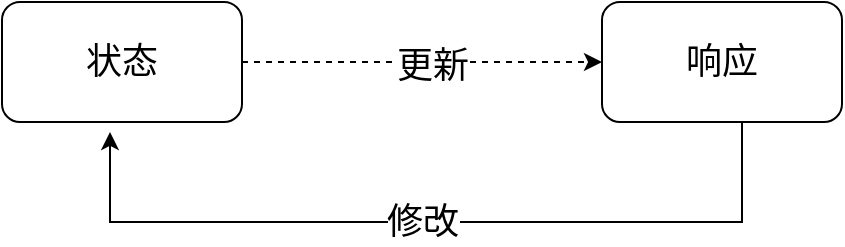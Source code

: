 <mxfile version="12.1.7" type="github" pages="2">
  <diagram id="aMfh76vUlQ8AYSwZjabr" name="第 1 页">
    <mxGraphModel dx="1356" dy="757" grid="1" gridSize="10" guides="1" tooltips="1" connect="1" arrows="1" fold="1" page="1" pageScale="1" pageWidth="827" pageHeight="1169" math="0" shadow="0">
      <root>
        <mxCell id="0"/>
        <mxCell id="1" parent="0"/>
        <mxCell id="2MqLXOBYYgQCPvopz6Hl-5" style="edgeStyle=orthogonalEdgeStyle;rounded=0;orthogonalLoop=1;jettySize=auto;html=1;exitX=1;exitY=0.5;exitDx=0;exitDy=0;fontFamily=Lucida Console;fontSize=18;dashed=1;" parent="1" source="2MqLXOBYYgQCPvopz6Hl-2" target="2MqLXOBYYgQCPvopz6Hl-3" edge="1">
          <mxGeometry relative="1" as="geometry"/>
        </mxCell>
        <mxCell id="DBXxpNOoT8oSwIAlbKH6-3" value="更新" style="text;html=1;resizable=0;points=[];align=center;verticalAlign=middle;labelBackgroundColor=#ffffff;fontSize=18;fontFamily=Helvetica;" vertex="1" connectable="0" parent="2MqLXOBYYgQCPvopz6Hl-5">
          <mxGeometry x="0.056" y="-2" relative="1" as="geometry">
            <mxPoint as="offset"/>
          </mxGeometry>
        </mxCell>
        <mxCell id="2MqLXOBYYgQCPvopz6Hl-2" value="状态" style="rounded=1;whiteSpace=wrap;html=1;fontFamily=Lucida Console;fontSize=18;" parent="1" vertex="1">
          <mxGeometry x="160" y="220" width="120" height="60" as="geometry"/>
        </mxCell>
        <mxCell id="2MqLXOBYYgQCPvopz6Hl-6" style="edgeStyle=orthogonalEdgeStyle;rounded=0;orthogonalLoop=1;jettySize=auto;html=1;entryX=0.45;entryY=1.083;entryDx=0;entryDy=0;entryPerimeter=0;fontFamily=Lucida Console;fontSize=18;" parent="1" source="2MqLXOBYYgQCPvopz6Hl-3" target="2MqLXOBYYgQCPvopz6Hl-2" edge="1">
          <mxGeometry relative="1" as="geometry">
            <Array as="points">
              <mxPoint x="530" y="330"/>
              <mxPoint x="214" y="330"/>
            </Array>
          </mxGeometry>
        </mxCell>
        <mxCell id="2MqLXOBYYgQCPvopz6Hl-7" value="修改" style="text;html=1;resizable=0;points=[];align=center;verticalAlign=middle;labelBackgroundColor=#ffffff;fontSize=18;fontFamily=Lucida Console;" parent="2MqLXOBYYgQCPvopz6Hl-6" vertex="1" connectable="0">
          <mxGeometry x="-0.124" y="2" relative="1" as="geometry">
            <mxPoint x="-30" y="-2" as="offset"/>
          </mxGeometry>
        </mxCell>
        <mxCell id="2MqLXOBYYgQCPvopz6Hl-3" value="响应" style="rounded=1;whiteSpace=wrap;html=1;fontFamily=Lucida Console;fontSize=18;" parent="1" vertex="1">
          <mxGeometry x="460" y="220" width="120" height="60" as="geometry"/>
        </mxCell>
      </root>
    </mxGraphModel>
  </diagram>
  <diagram id="l3YEtgcHDnae8yAg_Tgy" name="complex">
    <mxGraphModel dx="1356" dy="757" grid="1" gridSize="10" guides="1" tooltips="1" connect="1" arrows="1" fold="1" page="1" pageScale="1" pageWidth="1654" pageHeight="2336" math="0" shadow="0">
      <root>
        <mxCell id="LUoadSvIQ4rj653Hsvp3-0"/>
        <mxCell id="LUoadSvIQ4rj653Hsvp3-1" parent="LUoadSvIQ4rj653Hsvp3-0"/>
        <mxCell id="LUoadSvIQ4rj653Hsvp3-5" style="edgeStyle=orthogonalEdgeStyle;rounded=0;orthogonalLoop=1;jettySize=auto;html=1;exitX=1;exitY=0.5;exitDx=0;exitDy=0;fontSize=18;dashed=1;fillColor=#ffe6cc;strokeColor=#d79b00;" edge="1" parent="LUoadSvIQ4rj653Hsvp3-1" source="LUoadSvIQ4rj653Hsvp3-2" target="LUoadSvIQ4rj653Hsvp3-3">
          <mxGeometry relative="1" as="geometry"/>
        </mxCell>
        <mxCell id="LUoadSvIQ4rj653Hsvp3-6" style="edgeStyle=orthogonalEdgeStyle;rounded=0;orthogonalLoop=1;jettySize=auto;html=1;exitX=1;exitY=0.5;exitDx=0;exitDy=0;entryX=0;entryY=0.5;entryDx=0;entryDy=0;fontSize=18;dashed=1;fillColor=#ffe6cc;strokeColor=#d79b00;" edge="1" parent="LUoadSvIQ4rj653Hsvp3-1" source="LUoadSvIQ4rj653Hsvp3-2" target="LUoadSvIQ4rj653Hsvp3-4">
          <mxGeometry relative="1" as="geometry"/>
        </mxCell>
        <mxCell id="LUoadSvIQ4rj653Hsvp3-11" value="Update" style="text;html=1;resizable=0;points=[];align=center;verticalAlign=middle;labelBackgroundColor=#ffffff;fontSize=18;" vertex="1" connectable="0" parent="LUoadSvIQ4rj653Hsvp3-6">
          <mxGeometry x="-0.752" y="-2" relative="1" as="geometry">
            <mxPoint x="3" y="-2" as="offset"/>
          </mxGeometry>
        </mxCell>
        <mxCell id="LUoadSvIQ4rj653Hsvp3-12" value="Triggle" style="text;html=1;resizable=0;points=[];align=center;verticalAlign=middle;labelBackgroundColor=#ffffff;fontSize=18;" vertex="1" connectable="0" parent="LUoadSvIQ4rj653Hsvp3-6">
          <mxGeometry x="0.026" y="-1" relative="1" as="geometry">
            <mxPoint as="offset"/>
          </mxGeometry>
        </mxCell>
        <mxCell id="LUoadSvIQ4rj653Hsvp3-2" value="State" style="rounded=1;whiteSpace=wrap;html=1;fontSize=18;fillColor=#dae8fc;strokeColor=#6c8ebf;" vertex="1" parent="LUoadSvIQ4rj653Hsvp3-1">
          <mxGeometry x="280" y="275" width="120" height="60" as="geometry"/>
        </mxCell>
        <mxCell id="LUoadSvIQ4rj653Hsvp3-9" style="edgeStyle=orthogonalEdgeStyle;rounded=0;orthogonalLoop=1;jettySize=auto;html=1;exitX=0.5;exitY=1;exitDx=0;exitDy=0;entryX=1;entryY=0.5;entryDx=0;entryDy=0;fontSize=18;fillColor=#ffe6cc;strokeColor=#d79b00;" edge="1" parent="LUoadSvIQ4rj653Hsvp3-1" source="LUoadSvIQ4rj653Hsvp3-3" target="LUoadSvIQ4rj653Hsvp3-7">
          <mxGeometry relative="1" as="geometry"/>
        </mxCell>
        <mxCell id="LUoadSvIQ4rj653Hsvp3-15" value="Events&lt;br&gt;e.g. click button" style="text;html=1;resizable=0;points=[];align=center;verticalAlign=middle;labelBackgroundColor=#ffffff;fontSize=18;" vertex="1" connectable="0" parent="LUoadSvIQ4rj653Hsvp3-9">
          <mxGeometry x="-0.551" y="-1" relative="1" as="geometry">
            <mxPoint as="offset"/>
          </mxGeometry>
        </mxCell>
        <mxCell id="LUoadSvIQ4rj653Hsvp3-3" value="Reactions" style="rounded=1;whiteSpace=wrap;html=1;fontSize=18;fillColor=#ffe6cc;strokeColor=#d79b00;" vertex="1" parent="LUoadSvIQ4rj653Hsvp3-1">
          <mxGeometry x="720" y="275" width="160" height="60" as="geometry"/>
        </mxCell>
        <mxCell id="LUoadSvIQ4rj653Hsvp3-10" style="edgeStyle=orthogonalEdgeStyle;rounded=0;orthogonalLoop=1;jettySize=auto;html=1;exitX=0.5;exitY=1;exitDx=0;exitDy=0;fontSize=18;dashed=1;fillColor=#ffe6cc;strokeColor=#d79b00;" edge="1" parent="LUoadSvIQ4rj653Hsvp3-1" source="LUoadSvIQ4rj653Hsvp3-4" target="LUoadSvIQ4rj653Hsvp3-3">
          <mxGeometry relative="1" as="geometry"/>
        </mxCell>
        <mxCell id="LUoadSvIQ4rj653Hsvp3-4" value="Computed values" style="rounded=1;whiteSpace=wrap;html=1;fontSize=18;fillColor=#d5e8d4;strokeColor=#82b366;" vertex="1" parent="LUoadSvIQ4rj653Hsvp3-1">
          <mxGeometry x="715" y="125" width="170" height="60" as="geometry"/>
        </mxCell>
        <mxCell id="LUoadSvIQ4rj653Hsvp3-8" style="rounded=0;orthogonalLoop=1;jettySize=auto;html=1;exitX=0;exitY=0.5;exitDx=0;exitDy=0;fontSize=18;entryX=0.5;entryY=1;entryDx=0;entryDy=0;edgeStyle=orthogonalEdgeStyle;fillColor=#ffe6cc;strokeColor=#d79b00;" edge="1" parent="LUoadSvIQ4rj653Hsvp3-1" source="LUoadSvIQ4rj653Hsvp3-7" target="LUoadSvIQ4rj653Hsvp3-2">
          <mxGeometry relative="1" as="geometry">
            <mxPoint x="430" y="410" as="targetPoint"/>
          </mxGeometry>
        </mxCell>
        <mxCell id="LUoadSvIQ4rj653Hsvp3-18" value="Modify" style="text;html=1;resizable=0;points=[];align=center;verticalAlign=middle;labelBackgroundColor=#ffffff;fontSize=18;" vertex="1" connectable="0" parent="LUoadSvIQ4rj653Hsvp3-8">
          <mxGeometry x="0.046" y="-56" relative="1" as="geometry">
            <mxPoint as="offset"/>
          </mxGeometry>
        </mxCell>
        <mxCell id="LUoadSvIQ4rj653Hsvp3-16" style="edgeStyle=orthogonalEdgeStyle;rounded=0;orthogonalLoop=1;jettySize=auto;html=1;fontSize=18;entryX=0.5;entryY=1;entryDx=0;entryDy=0;fillColor=#ffe6cc;strokeColor=#d79b00;" edge="1" parent="LUoadSvIQ4rj653Hsvp3-1" target="LUoadSvIQ4rj653Hsvp3-7">
          <mxGeometry relative="1" as="geometry">
            <mxPoint x="550" y="577" as="targetPoint"/>
            <mxPoint x="550" y="627" as="sourcePoint"/>
            <Array as="points">
              <mxPoint x="550" y="557"/>
            </Array>
          </mxGeometry>
        </mxCell>
        <mxCell id="LUoadSvIQ4rj653Hsvp3-17" value="Events&lt;br&gt;e.g. network response, setTimeout" style="text;html=1;resizable=0;points=[];align=center;verticalAlign=middle;labelBackgroundColor=#ffffff;fontSize=18;" vertex="1" connectable="0" parent="LUoadSvIQ4rj653Hsvp3-16">
          <mxGeometry x="0.2" y="-3" relative="1" as="geometry">
            <mxPoint x="-3" y="14" as="offset"/>
          </mxGeometry>
        </mxCell>
        <mxCell id="LUoadSvIQ4rj653Hsvp3-7" value="Actions" style="rounded=1;whiteSpace=wrap;html=1;fontSize=18;fillColor=#f5f5f5;strokeColor=#666666;fontColor=#333333;" vertex="1" parent="LUoadSvIQ4rj653Hsvp3-1">
          <mxGeometry x="490" y="427" width="120" height="60" as="geometry"/>
        </mxCell>
        <mxCell id="LUoadSvIQ4rj653Hsvp3-13" value="Triggle" style="text;html=1;resizable=0;points=[];align=center;verticalAlign=middle;labelBackgroundColor=#ffffff;fontSize=18;" vertex="1" connectable="0" parent="LUoadSvIQ4rj653Hsvp3-1">
          <mxGeometry x="630" y="305" as="geometry">
            <mxPoint as="offset"/>
          </mxGeometry>
        </mxCell>
        <mxCell id="LUoadSvIQ4rj653Hsvp3-14" value="Triggle" style="text;html=1;resizable=0;points=[];align=center;verticalAlign=middle;labelBackgroundColor=#ffffff;fontSize=18;" vertex="1" connectable="0" parent="LUoadSvIQ4rj653Hsvp3-1">
          <mxGeometry x="800" y="230" as="geometry">
            <mxPoint as="offset"/>
          </mxGeometry>
        </mxCell>
        <mxCell id="LUoadSvIQ4rj653Hsvp3-19" value="" style="rounded=0;whiteSpace=wrap;html=1;fontSize=18;fillColor=none;strokeColor=#82b366;dashed=1;" vertex="1" parent="LUoadSvIQ4rj653Hsvp3-1">
          <mxGeometry x="690" y="70" width="220" height="280" as="geometry"/>
        </mxCell>
        <mxCell id="LUoadSvIQ4rj653Hsvp3-20" value="Derivations" style="text;html=1;resizable=0;points=[];autosize=1;align=left;verticalAlign=top;spacingTop=-4;fontSize=18;fontStyle=0;fontFamily=Helvetica;" vertex="1" parent="LUoadSvIQ4rj653Hsvp3-1">
          <mxGeometry x="745" y="80" width="110" height="20" as="geometry"/>
        </mxCell>
      </root>
    </mxGraphModel>
  </diagram>
</mxfile>
